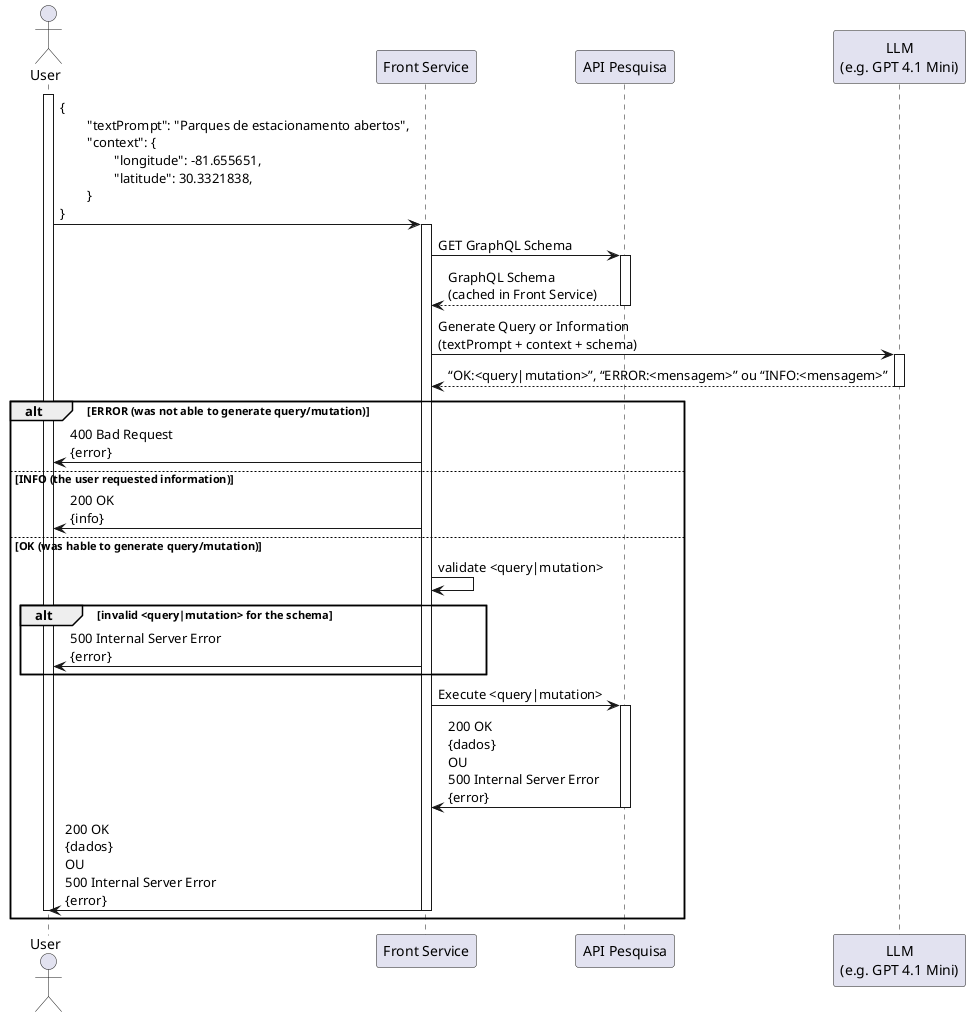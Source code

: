 @startuml
actor User
participant "Front Service" as FrontService
participant "API Pesquisa" as APIPesquisa
participant "LLM\n(e.g. GPT 4.1 Mini)" as llm


activate User
User -> FrontService: {\n\t"textPrompt": "Parques de estacionamento abertos",\n\t"context": {\n\t\t"longitude": -81.655651,\n\t\t"latitude": 30.3321838,\n\t}\n}
activate FrontService
FrontService -> APIPesquisa : GET GraphQL Schema
activate APIPesquisa
return GraphQL Schema\n(cached in Front Service)
FrontService -> llm: Generate Query or Information\n(textPrompt + context + schema)
activate llm
return “OK:<query|mutation>”, “ERROR:<mensagem>” ou “INFO:<mensagem>”
alt ERROR (was not able to generate query/mutation)
    FrontService -> User: 400 Bad Request\n{error}
else INFO (the user requested information)
    FrontService -> User: 200 OK\n{info}
else OK (was hable to generate query/mutation)

    FrontService -> FrontService: validate <query|mutation>
    alt invalid <query|mutation> for the schema
        FrontService -> User: 500 Internal Server Error\n{error}
    end
    FrontService -> APIPesquisa: Execute <query|mutation>
    activate APIPesquisa
    APIPesquisa -> FrontService: 200 OK\n{dados}\nOU\n500 Internal Server Error\n{error}
    deactivate APIPesquisa
    FrontService -> User: 200 OK\n{dados}\nOU\n500 Internal Server Error\n{error}
    deactivate FrontService
    deactivate User
end
@enduml